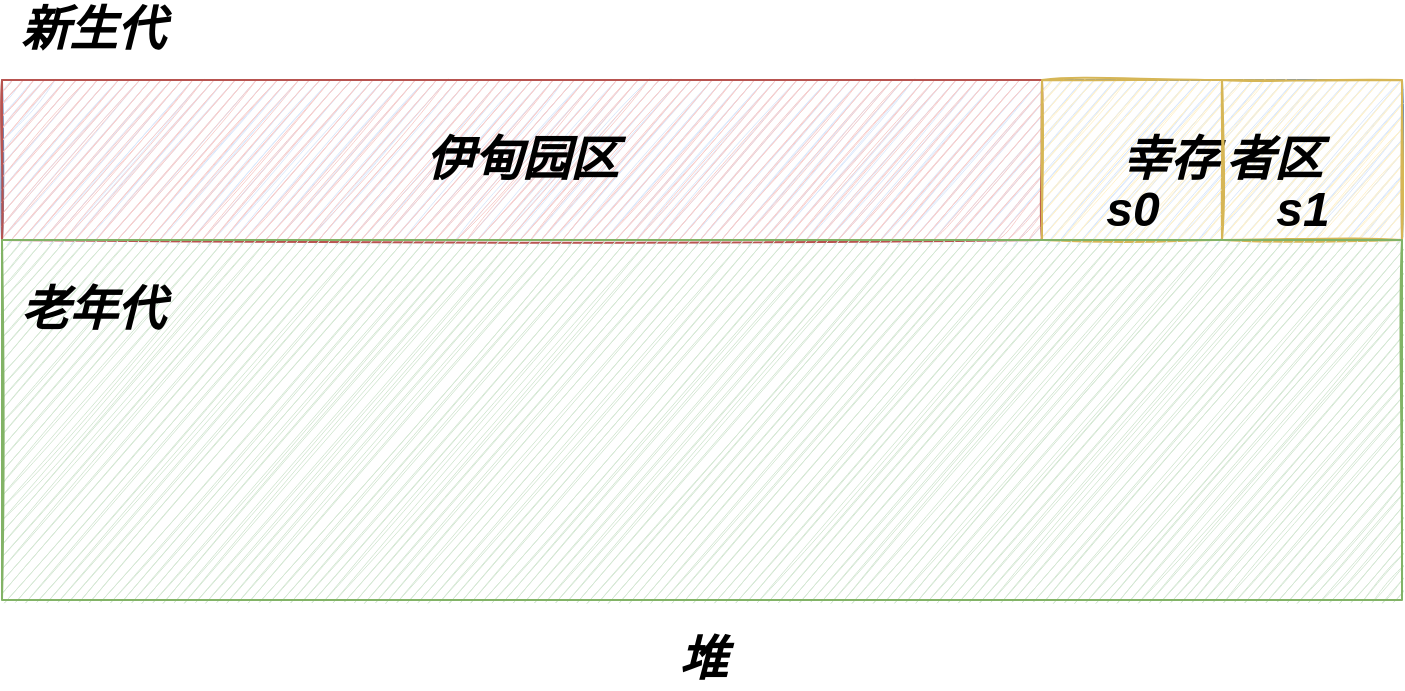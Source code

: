<mxfile version="19.0.2" type="github">
  <diagram id="sJcd6hSSCaQH8sDwPpXX" name="Page-1">
    <mxGraphModel dx="1422" dy="762" grid="1" gridSize="10" guides="1" tooltips="1" connect="1" arrows="1" fold="1" page="1" pageScale="1" pageWidth="2339" pageHeight="3300" math="0" shadow="0">
      <root>
        <mxCell id="0" />
        <mxCell id="1" parent="0" />
        <mxCell id="9PFuTSBK8drSxWqYBsqL-1" value="" style="rounded=0;whiteSpace=wrap;html=1;fillColor=#dae8fc;strokeColor=#6c8ebf;sketch=1;" vertex="1" parent="1">
          <mxGeometry x="320" y="200" width="700" height="80" as="geometry" />
        </mxCell>
        <mxCell id="9PFuTSBK8drSxWqYBsqL-2" value="&lt;font style=&quot;font-size: 24px;&quot;&gt;&lt;b&gt;&lt;i&gt;堆&lt;/i&gt;&lt;/b&gt;&lt;/font&gt;" style="text;html=1;align=center;verticalAlign=middle;resizable=0;points=[];autosize=1;strokeColor=none;fillColor=none;" vertex="1" parent="1">
          <mxGeometry x="650" y="480" width="40" height="20" as="geometry" />
        </mxCell>
        <mxCell id="9PFuTSBK8drSxWqYBsqL-3" value="&lt;b&gt;&lt;i&gt;伊甸园区&lt;/i&gt;&lt;/b&gt;" style="rounded=0;whiteSpace=wrap;html=1;fontSize=24;fillColor=#f8cecc;strokeColor=#b85450;sketch=1;" vertex="1" parent="1">
          <mxGeometry x="320" y="200" width="520" height="80" as="geometry" />
        </mxCell>
        <mxCell id="9PFuTSBK8drSxWqYBsqL-4" value="&lt;i&gt;&lt;b&gt;新生代&lt;/b&gt;&lt;/i&gt;" style="text;html=1;align=center;verticalAlign=middle;resizable=0;points=[];autosize=1;strokeColor=none;fillColor=none;fontSize=24;" vertex="1" parent="1">
          <mxGeometry x="320" y="160" width="90" height="30" as="geometry" />
        </mxCell>
        <mxCell id="9PFuTSBK8drSxWqYBsqL-5" value="&lt;b&gt;&lt;i&gt;幸存&lt;/i&gt;&lt;/b&gt;" style="rounded=0;whiteSpace=wrap;html=1;sketch=1;fontSize=24;fillColor=#fff2cc;strokeColor=#d6b656;align=right;" vertex="1" parent="1">
          <mxGeometry x="840" y="200" width="90" height="80" as="geometry" />
        </mxCell>
        <mxCell id="9PFuTSBK8drSxWqYBsqL-6" value="&lt;i&gt;&lt;b&gt;者区&lt;/b&gt;&lt;/i&gt;" style="rounded=0;whiteSpace=wrap;html=1;sketch=1;fontSize=24;fillColor=#fff2cc;strokeColor=#d6b656;align=left;" vertex="1" parent="1">
          <mxGeometry x="930" y="200" width="90" height="80" as="geometry" />
        </mxCell>
        <mxCell id="9PFuTSBK8drSxWqYBsqL-7" value="&lt;b&gt;&lt;i&gt;s0&lt;/i&gt;&lt;/b&gt;" style="text;html=1;align=center;verticalAlign=middle;resizable=0;points=[];autosize=1;strokeColor=none;fillColor=none;fontSize=24;" vertex="1" parent="1">
          <mxGeometry x="865" y="250" width="40" height="30" as="geometry" />
        </mxCell>
        <mxCell id="9PFuTSBK8drSxWqYBsqL-8" value="&lt;b&gt;&lt;i&gt;s1&lt;/i&gt;&lt;/b&gt;" style="text;html=1;align=center;verticalAlign=middle;resizable=0;points=[];autosize=1;strokeColor=none;fillColor=none;fontSize=24;" vertex="1" parent="1">
          <mxGeometry x="950" y="250" width="40" height="30" as="geometry" />
        </mxCell>
        <mxCell id="9PFuTSBK8drSxWqYBsqL-9" value="" style="rounded=0;whiteSpace=wrap;html=1;sketch=1;fontSize=24;fillColor=#d5e8d4;strokeColor=#82b366;" vertex="1" parent="1">
          <mxGeometry x="320" y="280" width="700" height="180" as="geometry" />
        </mxCell>
        <mxCell id="9PFuTSBK8drSxWqYBsqL-10" value="&lt;i&gt;&lt;b&gt;老年代&lt;/b&gt;&lt;/i&gt;" style="text;html=1;align=center;verticalAlign=middle;resizable=0;points=[];autosize=1;strokeColor=none;fillColor=none;fontSize=24;" vertex="1" parent="1">
          <mxGeometry x="320" y="300" width="90" height="30" as="geometry" />
        </mxCell>
      </root>
    </mxGraphModel>
  </diagram>
</mxfile>
